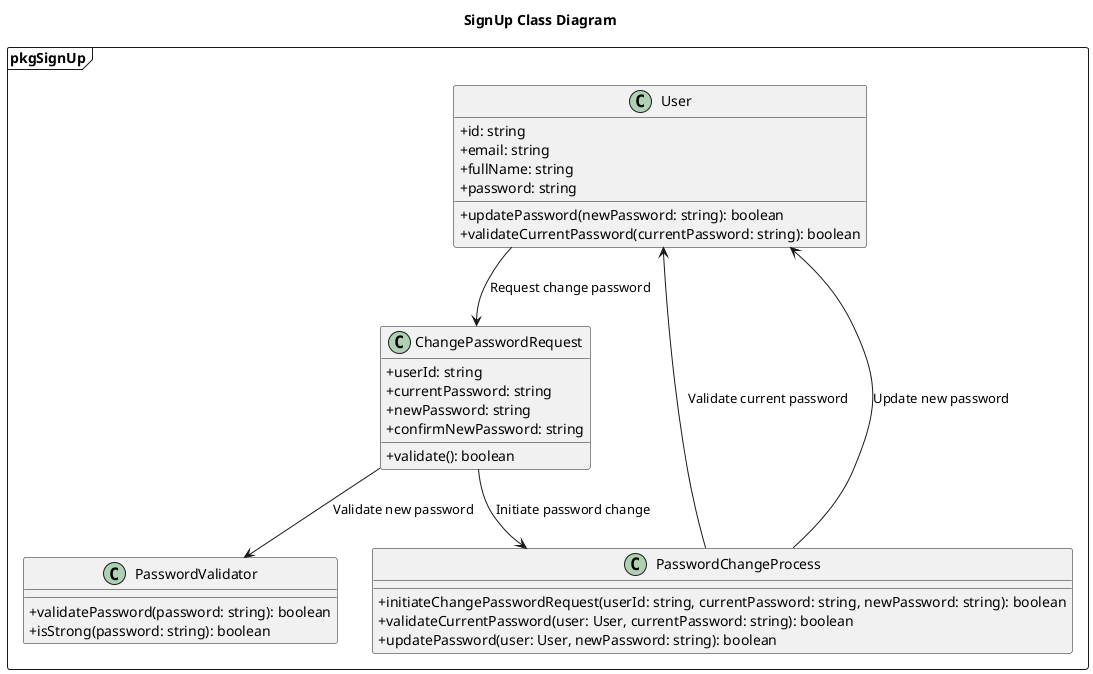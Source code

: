 @startuml SignUpClassDiagram
skinparam classAttributeIconSize 0
Title SignUp Class Diagram
'Character	Visibility
'-			private
'#			protected
'~			package private
'+			public

'Extension	<|--	Quan hệ mở rộng từ (là extends hoặc implements nhưng ko có annotations trong code)
'Composition	*--	 Quan hệ gắn kết chặt chẽ : part - of
'Aggregation	o--	Quan hệ liên kết giữa hai thực thể : use, has

' Include các file vào trong file để sử dụng'

package pkgSignUp <<Frame>> {  
    ' Class cho người dùng
class User {
  + id: string
  + email: string
  + fullName: string
  + password: string
  + updatePassword(newPassword: string): boolean
  + validateCurrentPassword(currentPassword: string): boolean
}

' Class yêu cầu thay đổi mật khẩu
class ChangePasswordRequest {
  + userId: string
  + currentPassword: string
  + newPassword: string
  + confirmNewPassword: string
  + validate(): boolean
}

' Class xác thực mật khẩu
class PasswordValidator {
  + validatePassword(password: string): boolean
  + isStrong(password: string): boolean
}

' Class xử lý quá trình thay đổi mật khẩu
class PasswordChangeProcess {
  + initiateChangePasswordRequest(userId: string, currentPassword: string, newPassword: string): boolean
  + validateCurrentPassword(user: User, currentPassword: string): boolean
  + updatePassword(user: User, newPassword: string): boolean
}

' Relationships giữa các lớp
User --> ChangePasswordRequest : "Request change password"
ChangePasswordRequest --> PasswordValidator : "Validate new password"
ChangePasswordRequest --> PasswordChangeProcess : "Initiate password change"
PasswordChangeProcess --> User : "Validate current password"
PasswordChangeProcess --> User : "Update new password"
}
' User: Người dùng nhập mật khẩu cũ, mật khẩu mới và xác nhận mật khẩu trong giao diện màn hình thay đổi mật khẩu (màn hình này không có trong class diagram nhưng thể hiện trong sequence diagram).
' ChangePasswordScreen: Gửi yêu cầu thay đổi mật khẩu đến lớp ChangePasswordRequest.
' ChangePasswordRequest: Kiểm tra tính hợp lệ của mật khẩu mới bằng lớp PasswordValidator.
' PasswordValidator: Trả về kết quả kiểm tra mật khẩu.
' PasswordChangeProcess: Xử lý yêu cầu thay đổi mật khẩu, bao gồm xác thực mật khẩu hiện tại và cập nhật mật khẩu mới cho người dùng.
' Database: Lưu mật khẩu mới vào cơ sở dữ liệu và trả về kết quả xác nhận.
' ChangePasswordScreen: Thông báo cho người dùng về kết quả thành công khi thay đổi mật khẩu.